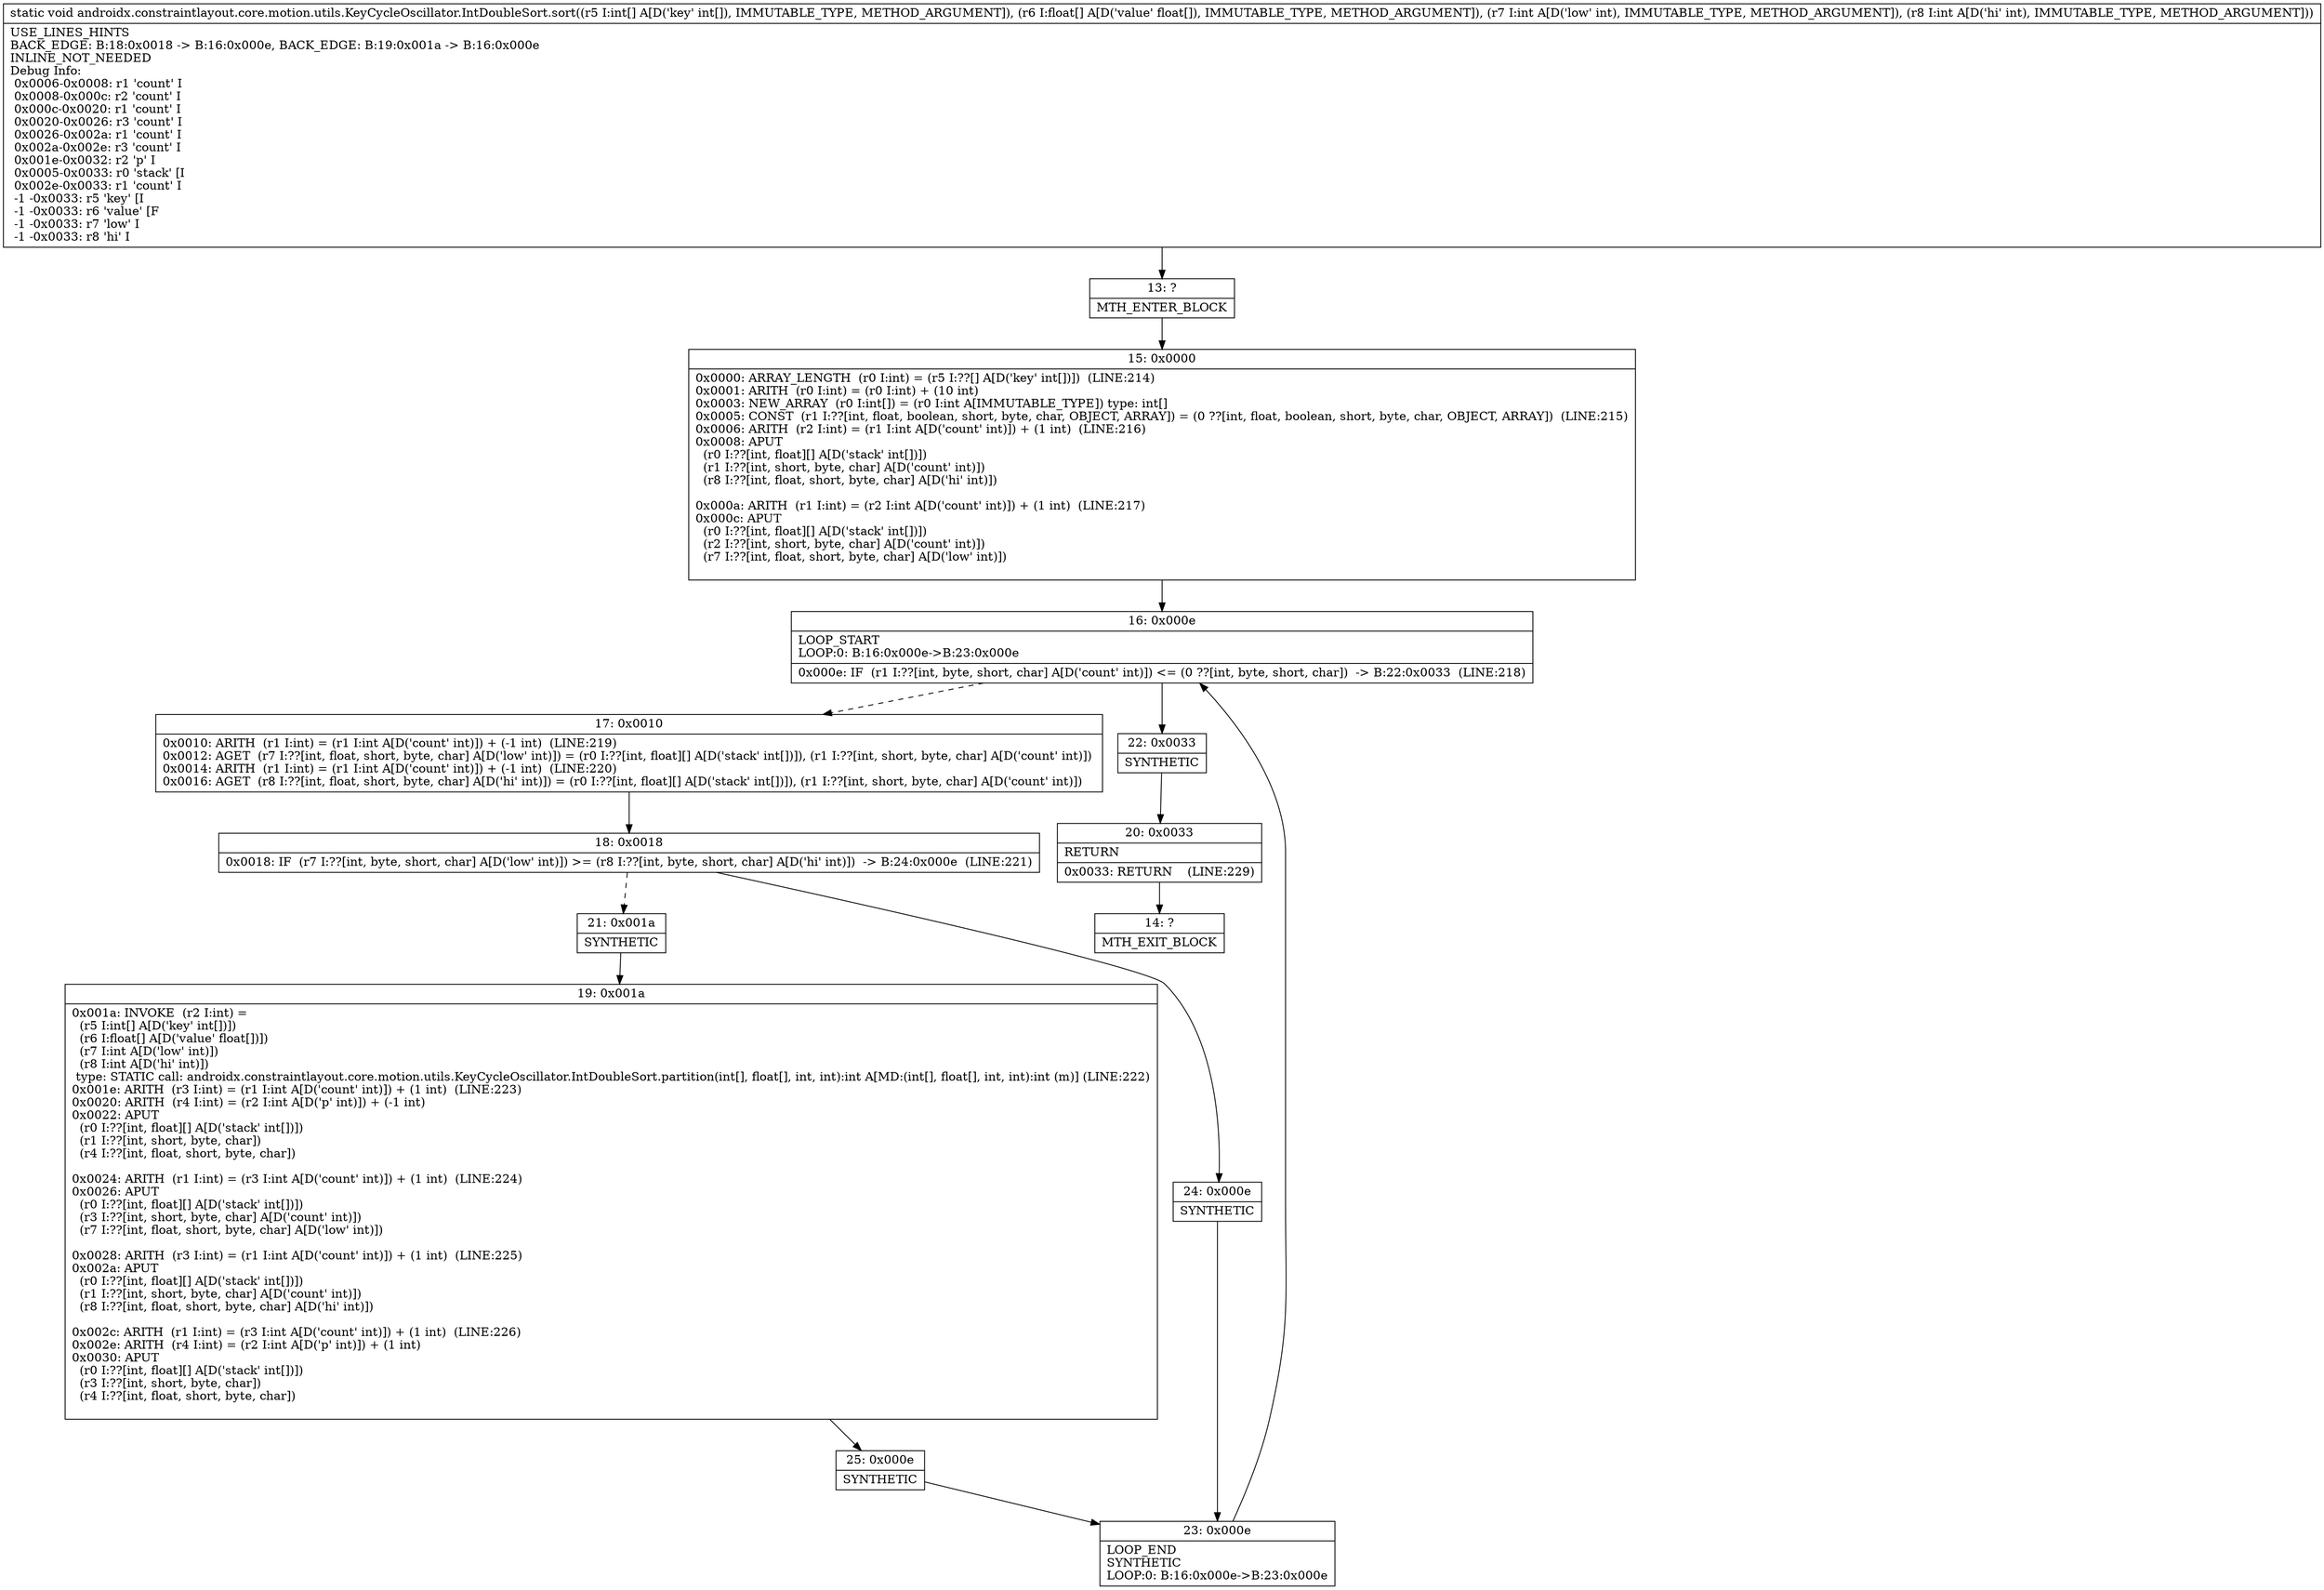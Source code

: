 digraph "CFG forandroidx.constraintlayout.core.motion.utils.KeyCycleOscillator.IntDoubleSort.sort([I[FII)V" {
Node_13 [shape=record,label="{13\:\ ?|MTH_ENTER_BLOCK\l}"];
Node_15 [shape=record,label="{15\:\ 0x0000|0x0000: ARRAY_LENGTH  (r0 I:int) = (r5 I:??[] A[D('key' int[])])  (LINE:214)\l0x0001: ARITH  (r0 I:int) = (r0 I:int) + (10 int) \l0x0003: NEW_ARRAY  (r0 I:int[]) = (r0 I:int A[IMMUTABLE_TYPE]) type: int[] \l0x0005: CONST  (r1 I:??[int, float, boolean, short, byte, char, OBJECT, ARRAY]) = (0 ??[int, float, boolean, short, byte, char, OBJECT, ARRAY])  (LINE:215)\l0x0006: ARITH  (r2 I:int) = (r1 I:int A[D('count' int)]) + (1 int)  (LINE:216)\l0x0008: APUT  \l  (r0 I:??[int, float][] A[D('stack' int[])])\l  (r1 I:??[int, short, byte, char] A[D('count' int)])\l  (r8 I:??[int, float, short, byte, char] A[D('hi' int)])\l \l0x000a: ARITH  (r1 I:int) = (r2 I:int A[D('count' int)]) + (1 int)  (LINE:217)\l0x000c: APUT  \l  (r0 I:??[int, float][] A[D('stack' int[])])\l  (r2 I:??[int, short, byte, char] A[D('count' int)])\l  (r7 I:??[int, float, short, byte, char] A[D('low' int)])\l \l}"];
Node_16 [shape=record,label="{16\:\ 0x000e|LOOP_START\lLOOP:0: B:16:0x000e\-\>B:23:0x000e\l|0x000e: IF  (r1 I:??[int, byte, short, char] A[D('count' int)]) \<= (0 ??[int, byte, short, char])  \-\> B:22:0x0033  (LINE:218)\l}"];
Node_17 [shape=record,label="{17\:\ 0x0010|0x0010: ARITH  (r1 I:int) = (r1 I:int A[D('count' int)]) + (\-1 int)  (LINE:219)\l0x0012: AGET  (r7 I:??[int, float, short, byte, char] A[D('low' int)]) = (r0 I:??[int, float][] A[D('stack' int[])]), (r1 I:??[int, short, byte, char] A[D('count' int)]) \l0x0014: ARITH  (r1 I:int) = (r1 I:int A[D('count' int)]) + (\-1 int)  (LINE:220)\l0x0016: AGET  (r8 I:??[int, float, short, byte, char] A[D('hi' int)]) = (r0 I:??[int, float][] A[D('stack' int[])]), (r1 I:??[int, short, byte, char] A[D('count' int)]) \l}"];
Node_18 [shape=record,label="{18\:\ 0x0018|0x0018: IF  (r7 I:??[int, byte, short, char] A[D('low' int)]) \>= (r8 I:??[int, byte, short, char] A[D('hi' int)])  \-\> B:24:0x000e  (LINE:221)\l}"];
Node_21 [shape=record,label="{21\:\ 0x001a|SYNTHETIC\l}"];
Node_19 [shape=record,label="{19\:\ 0x001a|0x001a: INVOKE  (r2 I:int) = \l  (r5 I:int[] A[D('key' int[])])\l  (r6 I:float[] A[D('value' float[])])\l  (r7 I:int A[D('low' int)])\l  (r8 I:int A[D('hi' int)])\l type: STATIC call: androidx.constraintlayout.core.motion.utils.KeyCycleOscillator.IntDoubleSort.partition(int[], float[], int, int):int A[MD:(int[], float[], int, int):int (m)] (LINE:222)\l0x001e: ARITH  (r3 I:int) = (r1 I:int A[D('count' int)]) + (1 int)  (LINE:223)\l0x0020: ARITH  (r4 I:int) = (r2 I:int A[D('p' int)]) + (\-1 int) \l0x0022: APUT  \l  (r0 I:??[int, float][] A[D('stack' int[])])\l  (r1 I:??[int, short, byte, char])\l  (r4 I:??[int, float, short, byte, char])\l \l0x0024: ARITH  (r1 I:int) = (r3 I:int A[D('count' int)]) + (1 int)  (LINE:224)\l0x0026: APUT  \l  (r0 I:??[int, float][] A[D('stack' int[])])\l  (r3 I:??[int, short, byte, char] A[D('count' int)])\l  (r7 I:??[int, float, short, byte, char] A[D('low' int)])\l \l0x0028: ARITH  (r3 I:int) = (r1 I:int A[D('count' int)]) + (1 int)  (LINE:225)\l0x002a: APUT  \l  (r0 I:??[int, float][] A[D('stack' int[])])\l  (r1 I:??[int, short, byte, char] A[D('count' int)])\l  (r8 I:??[int, float, short, byte, char] A[D('hi' int)])\l \l0x002c: ARITH  (r1 I:int) = (r3 I:int A[D('count' int)]) + (1 int)  (LINE:226)\l0x002e: ARITH  (r4 I:int) = (r2 I:int A[D('p' int)]) + (1 int) \l0x0030: APUT  \l  (r0 I:??[int, float][] A[D('stack' int[])])\l  (r3 I:??[int, short, byte, char])\l  (r4 I:??[int, float, short, byte, char])\l \l}"];
Node_25 [shape=record,label="{25\:\ 0x000e|SYNTHETIC\l}"];
Node_23 [shape=record,label="{23\:\ 0x000e|LOOP_END\lSYNTHETIC\lLOOP:0: B:16:0x000e\-\>B:23:0x000e\l}"];
Node_24 [shape=record,label="{24\:\ 0x000e|SYNTHETIC\l}"];
Node_22 [shape=record,label="{22\:\ 0x0033|SYNTHETIC\l}"];
Node_20 [shape=record,label="{20\:\ 0x0033|RETURN\l|0x0033: RETURN    (LINE:229)\l}"];
Node_14 [shape=record,label="{14\:\ ?|MTH_EXIT_BLOCK\l}"];
MethodNode[shape=record,label="{static void androidx.constraintlayout.core.motion.utils.KeyCycleOscillator.IntDoubleSort.sort((r5 I:int[] A[D('key' int[]), IMMUTABLE_TYPE, METHOD_ARGUMENT]), (r6 I:float[] A[D('value' float[]), IMMUTABLE_TYPE, METHOD_ARGUMENT]), (r7 I:int A[D('low' int), IMMUTABLE_TYPE, METHOD_ARGUMENT]), (r8 I:int A[D('hi' int), IMMUTABLE_TYPE, METHOD_ARGUMENT]))  | USE_LINES_HINTS\lBACK_EDGE: B:18:0x0018 \-\> B:16:0x000e, BACK_EDGE: B:19:0x001a \-\> B:16:0x000e\lINLINE_NOT_NEEDED\lDebug Info:\l  0x0006\-0x0008: r1 'count' I\l  0x0008\-0x000c: r2 'count' I\l  0x000c\-0x0020: r1 'count' I\l  0x0020\-0x0026: r3 'count' I\l  0x0026\-0x002a: r1 'count' I\l  0x002a\-0x002e: r3 'count' I\l  0x001e\-0x0032: r2 'p' I\l  0x0005\-0x0033: r0 'stack' [I\l  0x002e\-0x0033: r1 'count' I\l  \-1 \-0x0033: r5 'key' [I\l  \-1 \-0x0033: r6 'value' [F\l  \-1 \-0x0033: r7 'low' I\l  \-1 \-0x0033: r8 'hi' I\l}"];
MethodNode -> Node_13;Node_13 -> Node_15;
Node_15 -> Node_16;
Node_16 -> Node_17[style=dashed];
Node_16 -> Node_22;
Node_17 -> Node_18;
Node_18 -> Node_21[style=dashed];
Node_18 -> Node_24;
Node_21 -> Node_19;
Node_19 -> Node_25;
Node_25 -> Node_23;
Node_23 -> Node_16;
Node_24 -> Node_23;
Node_22 -> Node_20;
Node_20 -> Node_14;
}

